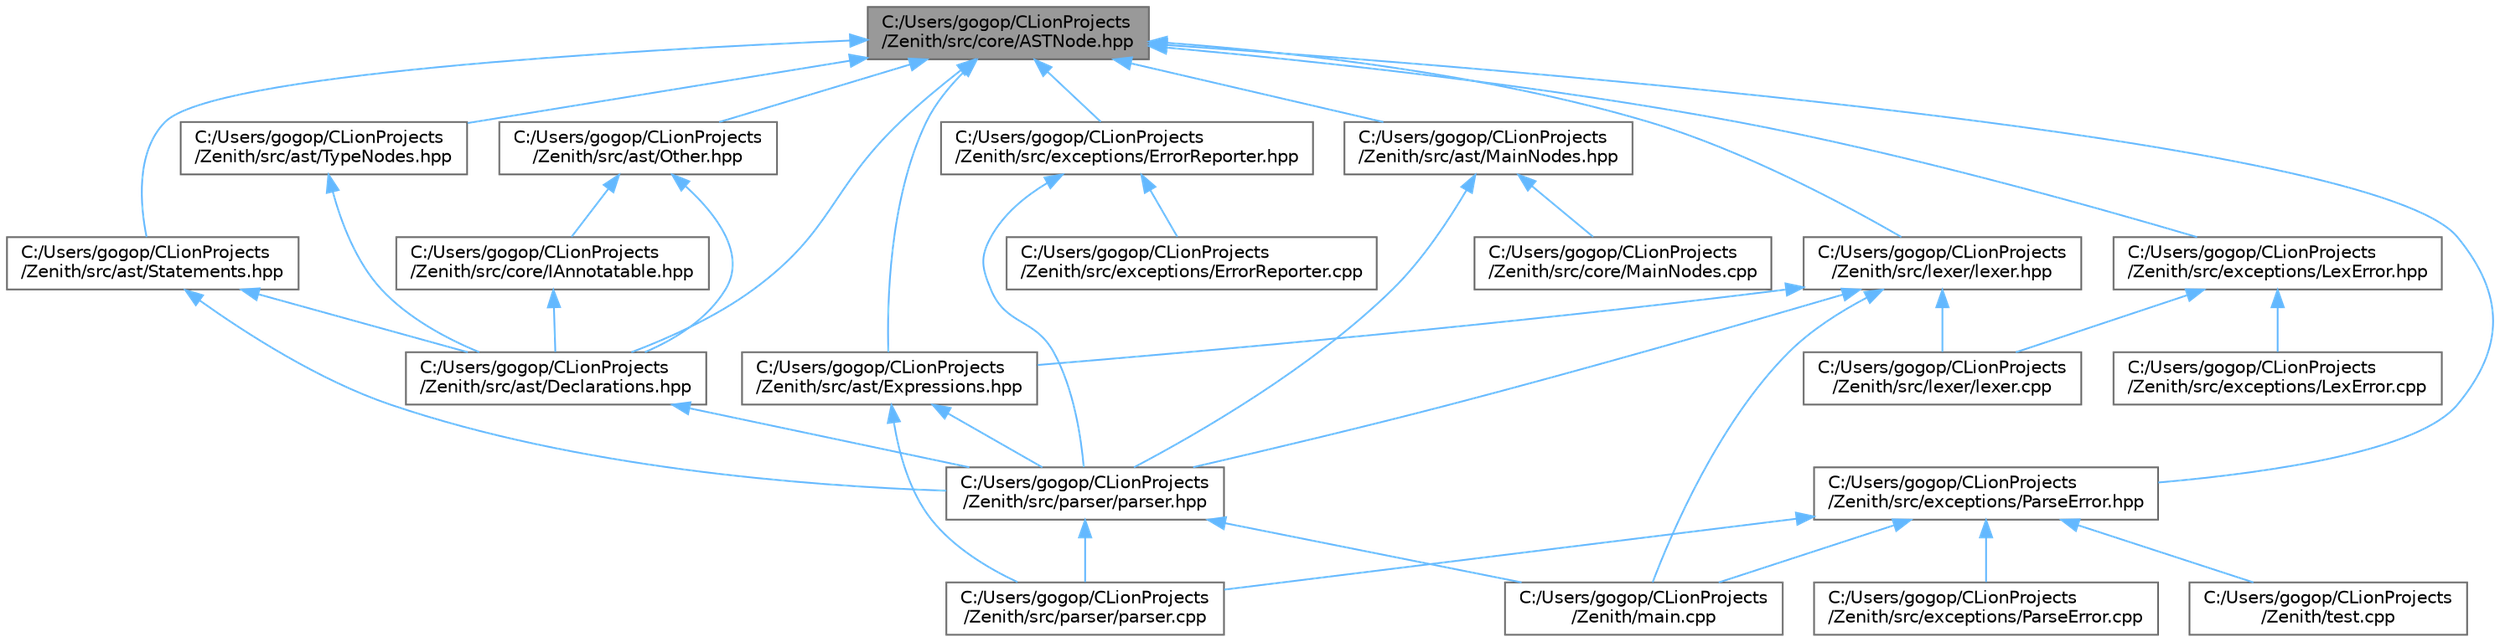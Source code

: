 digraph "C:/Users/gogop/CLionProjects/Zenith/src/core/ASTNode.hpp"
{
 // LATEX_PDF_SIZE
  bgcolor="transparent";
  edge [fontname=Helvetica,fontsize=10,labelfontname=Helvetica,labelfontsize=10];
  node [fontname=Helvetica,fontsize=10,shape=box,height=0.2,width=0.4];
  Node1 [id="Node000001",label="C:/Users/gogop/CLionProjects\l/Zenith/src/core/ASTNode.hpp",height=0.2,width=0.4,color="gray40", fillcolor="grey60", style="filled", fontcolor="black",tooltip=" "];
  Node1 -> Node2 [id="edge1_Node000001_Node000002",dir="back",color="steelblue1",style="solid",tooltip=" "];
  Node2 [id="Node000002",label="C:/Users/gogop/CLionProjects\l/Zenith/src/ast/Declarations.hpp",height=0.2,width=0.4,color="grey40", fillcolor="white", style="filled",URL="$_declarations_8hpp.html",tooltip=" "];
  Node2 -> Node3 [id="edge2_Node000002_Node000003",dir="back",color="steelblue1",style="solid",tooltip=" "];
  Node3 [id="Node000003",label="C:/Users/gogop/CLionProjects\l/Zenith/src/parser/parser.hpp",height=0.2,width=0.4,color="grey40", fillcolor="white", style="filled",URL="$parser_8hpp.html",tooltip=" "];
  Node3 -> Node4 [id="edge3_Node000003_Node000004",dir="back",color="steelblue1",style="solid",tooltip=" "];
  Node4 [id="Node000004",label="C:/Users/gogop/CLionProjects\l/Zenith/main.cpp",height=0.2,width=0.4,color="grey40", fillcolor="white", style="filled",URL="$main_8cpp.html",tooltip=" "];
  Node3 -> Node5 [id="edge4_Node000003_Node000005",dir="back",color="steelblue1",style="solid",tooltip=" "];
  Node5 [id="Node000005",label="C:/Users/gogop/CLionProjects\l/Zenith/src/parser/parser.cpp",height=0.2,width=0.4,color="grey40", fillcolor="white", style="filled",URL="$parser_8cpp.html",tooltip=" "];
  Node1 -> Node6 [id="edge5_Node000001_Node000006",dir="back",color="steelblue1",style="solid",tooltip=" "];
  Node6 [id="Node000006",label="C:/Users/gogop/CLionProjects\l/Zenith/src/ast/Expressions.hpp",height=0.2,width=0.4,color="grey40", fillcolor="white", style="filled",URL="$_expressions_8hpp.html",tooltip=" "];
  Node6 -> Node5 [id="edge6_Node000006_Node000005",dir="back",color="steelblue1",style="solid",tooltip=" "];
  Node6 -> Node3 [id="edge7_Node000006_Node000003",dir="back",color="steelblue1",style="solid",tooltip=" "];
  Node1 -> Node7 [id="edge8_Node000001_Node000007",dir="back",color="steelblue1",style="solid",tooltip=" "];
  Node7 [id="Node000007",label="C:/Users/gogop/CLionProjects\l/Zenith/src/ast/MainNodes.hpp",height=0.2,width=0.4,color="grey40", fillcolor="white", style="filled",URL="$_main_nodes_8hpp.html",tooltip=" "];
  Node7 -> Node8 [id="edge9_Node000007_Node000008",dir="back",color="steelblue1",style="solid",tooltip=" "];
  Node8 [id="Node000008",label="C:/Users/gogop/CLionProjects\l/Zenith/src/core/MainNodes.cpp",height=0.2,width=0.4,color="grey40", fillcolor="white", style="filled",URL="$_main_nodes_8cpp.html",tooltip=" "];
  Node7 -> Node3 [id="edge10_Node000007_Node000003",dir="back",color="steelblue1",style="solid",tooltip=" "];
  Node1 -> Node9 [id="edge11_Node000001_Node000009",dir="back",color="steelblue1",style="solid",tooltip=" "];
  Node9 [id="Node000009",label="C:/Users/gogop/CLionProjects\l/Zenith/src/ast/Other.hpp",height=0.2,width=0.4,color="grey40", fillcolor="white", style="filled",URL="$_other_8hpp.html",tooltip=" "];
  Node9 -> Node2 [id="edge12_Node000009_Node000002",dir="back",color="steelblue1",style="solid",tooltip=" "];
  Node9 -> Node10 [id="edge13_Node000009_Node000010",dir="back",color="steelblue1",style="solid",tooltip=" "];
  Node10 [id="Node000010",label="C:/Users/gogop/CLionProjects\l/Zenith/src/core/IAnnotatable.hpp",height=0.2,width=0.4,color="grey40", fillcolor="white", style="filled",URL="$_i_annotatable_8hpp.html",tooltip=" "];
  Node10 -> Node2 [id="edge14_Node000010_Node000002",dir="back",color="steelblue1",style="solid",tooltip=" "];
  Node1 -> Node11 [id="edge15_Node000001_Node000011",dir="back",color="steelblue1",style="solid",tooltip=" "];
  Node11 [id="Node000011",label="C:/Users/gogop/CLionProjects\l/Zenith/src/ast/Statements.hpp",height=0.2,width=0.4,color="grey40", fillcolor="white", style="filled",URL="$_statements_8hpp.html",tooltip=" "];
  Node11 -> Node2 [id="edge16_Node000011_Node000002",dir="back",color="steelblue1",style="solid",tooltip=" "];
  Node11 -> Node3 [id="edge17_Node000011_Node000003",dir="back",color="steelblue1",style="solid",tooltip=" "];
  Node1 -> Node12 [id="edge18_Node000001_Node000012",dir="back",color="steelblue1",style="solid",tooltip=" "];
  Node12 [id="Node000012",label="C:/Users/gogop/CLionProjects\l/Zenith/src/ast/TypeNodes.hpp",height=0.2,width=0.4,color="grey40", fillcolor="white", style="filled",URL="$_type_nodes_8hpp.html",tooltip=" "];
  Node12 -> Node2 [id="edge19_Node000012_Node000002",dir="back",color="steelblue1",style="solid",tooltip=" "];
  Node1 -> Node13 [id="edge20_Node000001_Node000013",dir="back",color="steelblue1",style="solid",tooltip=" "];
  Node13 [id="Node000013",label="C:/Users/gogop/CLionProjects\l/Zenith/src/exceptions/ErrorReporter.hpp",height=0.2,width=0.4,color="grey40", fillcolor="white", style="filled",URL="$_error_reporter_8hpp.html",tooltip=" "];
  Node13 -> Node14 [id="edge21_Node000013_Node000014",dir="back",color="steelblue1",style="solid",tooltip=" "];
  Node14 [id="Node000014",label="C:/Users/gogop/CLionProjects\l/Zenith/src/exceptions/ErrorReporter.cpp",height=0.2,width=0.4,color="grey40", fillcolor="white", style="filled",URL="$_error_reporter_8cpp.html",tooltip=" "];
  Node13 -> Node3 [id="edge22_Node000013_Node000003",dir="back",color="steelblue1",style="solid",tooltip=" "];
  Node1 -> Node15 [id="edge23_Node000001_Node000015",dir="back",color="steelblue1",style="solid",tooltip=" "];
  Node15 [id="Node000015",label="C:/Users/gogop/CLionProjects\l/Zenith/src/exceptions/LexError.hpp",height=0.2,width=0.4,color="grey40", fillcolor="white", style="filled",URL="$_lex_error_8hpp.html",tooltip=" "];
  Node15 -> Node16 [id="edge24_Node000015_Node000016",dir="back",color="steelblue1",style="solid",tooltip=" "];
  Node16 [id="Node000016",label="C:/Users/gogop/CLionProjects\l/Zenith/src/exceptions/LexError.cpp",height=0.2,width=0.4,color="grey40", fillcolor="white", style="filled",URL="$_lex_error_8cpp.html",tooltip=" "];
  Node15 -> Node17 [id="edge25_Node000015_Node000017",dir="back",color="steelblue1",style="solid",tooltip=" "];
  Node17 [id="Node000017",label="C:/Users/gogop/CLionProjects\l/Zenith/src/lexer/lexer.cpp",height=0.2,width=0.4,color="grey40", fillcolor="white", style="filled",URL="$lexer_8cpp.html",tooltip=" "];
  Node1 -> Node18 [id="edge26_Node000001_Node000018",dir="back",color="steelblue1",style="solid",tooltip=" "];
  Node18 [id="Node000018",label="C:/Users/gogop/CLionProjects\l/Zenith/src/exceptions/ParseError.hpp",height=0.2,width=0.4,color="grey40", fillcolor="white", style="filled",URL="$_parse_error_8hpp.html",tooltip=" "];
  Node18 -> Node4 [id="edge27_Node000018_Node000004",dir="back",color="steelblue1",style="solid",tooltip=" "];
  Node18 -> Node19 [id="edge28_Node000018_Node000019",dir="back",color="steelblue1",style="solid",tooltip=" "];
  Node19 [id="Node000019",label="C:/Users/gogop/CLionProjects\l/Zenith/src/exceptions/ParseError.cpp",height=0.2,width=0.4,color="grey40", fillcolor="white", style="filled",URL="$_parse_error_8cpp.html",tooltip=" "];
  Node18 -> Node5 [id="edge29_Node000018_Node000005",dir="back",color="steelblue1",style="solid",tooltip=" "];
  Node18 -> Node20 [id="edge30_Node000018_Node000020",dir="back",color="steelblue1",style="solid",tooltip=" "];
  Node20 [id="Node000020",label="C:/Users/gogop/CLionProjects\l/Zenith/test.cpp",height=0.2,width=0.4,color="grey40", fillcolor="white", style="filled",URL="$test_8cpp.html",tooltip=" "];
  Node1 -> Node21 [id="edge31_Node000001_Node000021",dir="back",color="steelblue1",style="solid",tooltip=" "];
  Node21 [id="Node000021",label="C:/Users/gogop/CLionProjects\l/Zenith/src/lexer/lexer.hpp",height=0.2,width=0.4,color="grey40", fillcolor="white", style="filled",URL="$lexer_8hpp.html",tooltip=" "];
  Node21 -> Node4 [id="edge32_Node000021_Node000004",dir="back",color="steelblue1",style="solid",tooltip=" "];
  Node21 -> Node6 [id="edge33_Node000021_Node000006",dir="back",color="steelblue1",style="solid",tooltip=" "];
  Node21 -> Node17 [id="edge34_Node000021_Node000017",dir="back",color="steelblue1",style="solid",tooltip=" "];
  Node21 -> Node3 [id="edge35_Node000021_Node000003",dir="back",color="steelblue1",style="solid",tooltip=" "];
}
